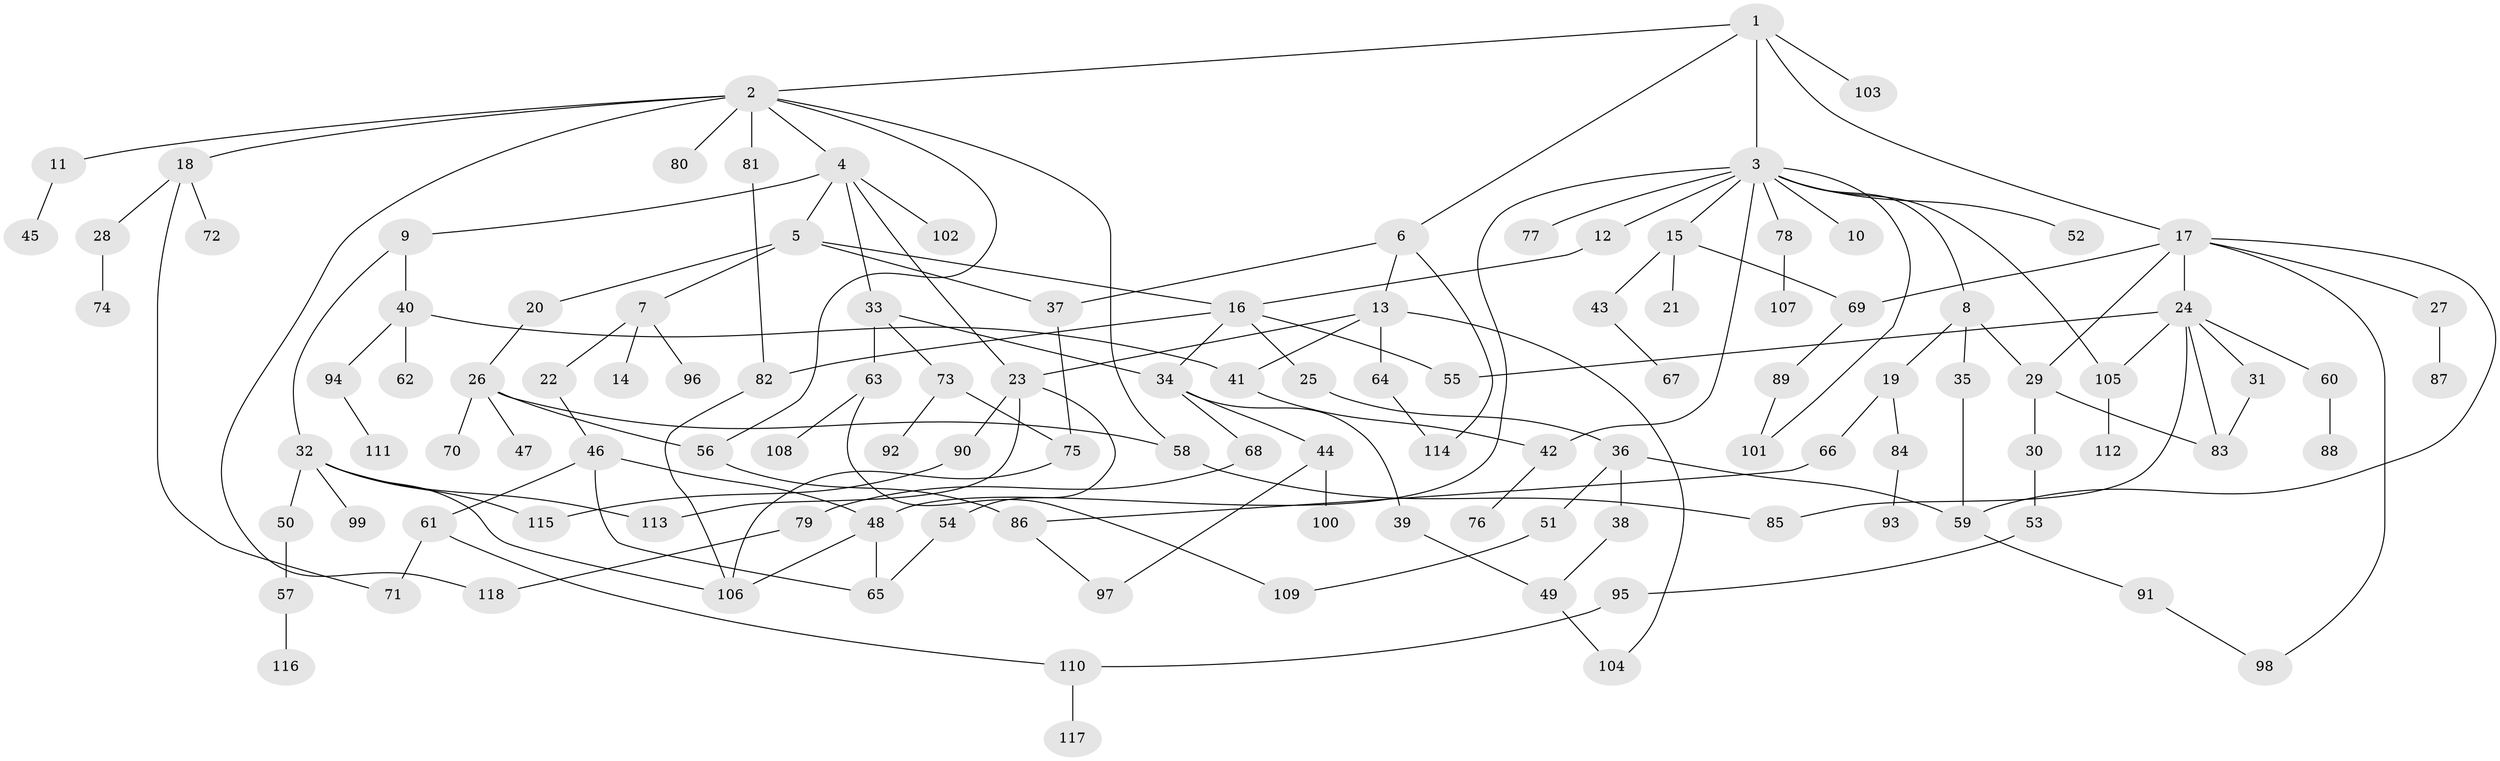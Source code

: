 // coarse degree distribution, {10: 0.02702702702702703, 6: 0.08108108108108109, 5: 0.08108108108108109, 7: 0.05405405405405406, 2: 0.2972972972972973, 4: 0.08108108108108109, 3: 0.1891891891891892, 8: 0.02702702702702703, 1: 0.16216216216216217}
// Generated by graph-tools (version 1.1) at 2025/48/03/04/25 22:48:59]
// undirected, 118 vertices, 155 edges
graph export_dot {
  node [color=gray90,style=filled];
  1;
  2;
  3;
  4;
  5;
  6;
  7;
  8;
  9;
  10;
  11;
  12;
  13;
  14;
  15;
  16;
  17;
  18;
  19;
  20;
  21;
  22;
  23;
  24;
  25;
  26;
  27;
  28;
  29;
  30;
  31;
  32;
  33;
  34;
  35;
  36;
  37;
  38;
  39;
  40;
  41;
  42;
  43;
  44;
  45;
  46;
  47;
  48;
  49;
  50;
  51;
  52;
  53;
  54;
  55;
  56;
  57;
  58;
  59;
  60;
  61;
  62;
  63;
  64;
  65;
  66;
  67;
  68;
  69;
  70;
  71;
  72;
  73;
  74;
  75;
  76;
  77;
  78;
  79;
  80;
  81;
  82;
  83;
  84;
  85;
  86;
  87;
  88;
  89;
  90;
  91;
  92;
  93;
  94;
  95;
  96;
  97;
  98;
  99;
  100;
  101;
  102;
  103;
  104;
  105;
  106;
  107;
  108;
  109;
  110;
  111;
  112;
  113;
  114;
  115;
  116;
  117;
  118;
  1 -- 2;
  1 -- 3;
  1 -- 6;
  1 -- 17;
  1 -- 103;
  2 -- 4;
  2 -- 11;
  2 -- 18;
  2 -- 56;
  2 -- 80;
  2 -- 81;
  2 -- 118;
  2 -- 58;
  3 -- 8;
  3 -- 10;
  3 -- 12;
  3 -- 15;
  3 -- 52;
  3 -- 77;
  3 -- 78;
  3 -- 101;
  3 -- 48;
  3 -- 42;
  3 -- 105;
  4 -- 5;
  4 -- 9;
  4 -- 23;
  4 -- 33;
  4 -- 102;
  5 -- 7;
  5 -- 20;
  5 -- 37;
  5 -- 16;
  6 -- 13;
  6 -- 37;
  6 -- 114;
  7 -- 14;
  7 -- 22;
  7 -- 96;
  8 -- 19;
  8 -- 35;
  8 -- 29;
  9 -- 32;
  9 -- 40;
  11 -- 45;
  12 -- 16;
  13 -- 41;
  13 -- 64;
  13 -- 23;
  13 -- 104;
  15 -- 21;
  15 -- 43;
  15 -- 69;
  16 -- 25;
  16 -- 82;
  16 -- 55;
  16 -- 34;
  17 -- 24;
  17 -- 27;
  17 -- 29;
  17 -- 98;
  17 -- 69;
  17 -- 59;
  18 -- 28;
  18 -- 72;
  18 -- 71;
  19 -- 66;
  19 -- 84;
  20 -- 26;
  22 -- 46;
  23 -- 54;
  23 -- 90;
  23 -- 113;
  24 -- 31;
  24 -- 55;
  24 -- 60;
  24 -- 85;
  24 -- 105;
  24 -- 83;
  25 -- 36;
  26 -- 47;
  26 -- 58;
  26 -- 70;
  26 -- 56;
  27 -- 87;
  28 -- 74;
  29 -- 30;
  29 -- 83;
  30 -- 53;
  31 -- 83;
  32 -- 50;
  32 -- 99;
  32 -- 113;
  32 -- 115;
  32 -- 106;
  33 -- 34;
  33 -- 63;
  33 -- 73;
  34 -- 39;
  34 -- 44;
  34 -- 68;
  35 -- 59;
  36 -- 38;
  36 -- 51;
  36 -- 59;
  37 -- 75;
  38 -- 49;
  39 -- 49;
  40 -- 62;
  40 -- 94;
  40 -- 41;
  41 -- 42;
  42 -- 76;
  43 -- 67;
  44 -- 100;
  44 -- 97;
  46 -- 48;
  46 -- 61;
  46 -- 65;
  48 -- 65;
  48 -- 106;
  49 -- 104;
  50 -- 57;
  51 -- 109;
  53 -- 95;
  54 -- 65;
  56 -- 86;
  57 -- 116;
  58 -- 85;
  59 -- 91;
  60 -- 88;
  61 -- 71;
  61 -- 110;
  63 -- 108;
  63 -- 109;
  64 -- 114;
  66 -- 86;
  68 -- 79;
  69 -- 89;
  73 -- 92;
  73 -- 75;
  75 -- 106;
  78 -- 107;
  79 -- 118;
  81 -- 82;
  82 -- 106;
  84 -- 93;
  86 -- 97;
  89 -- 101;
  90 -- 115;
  91 -- 98;
  94 -- 111;
  95 -- 110;
  105 -- 112;
  110 -- 117;
}
